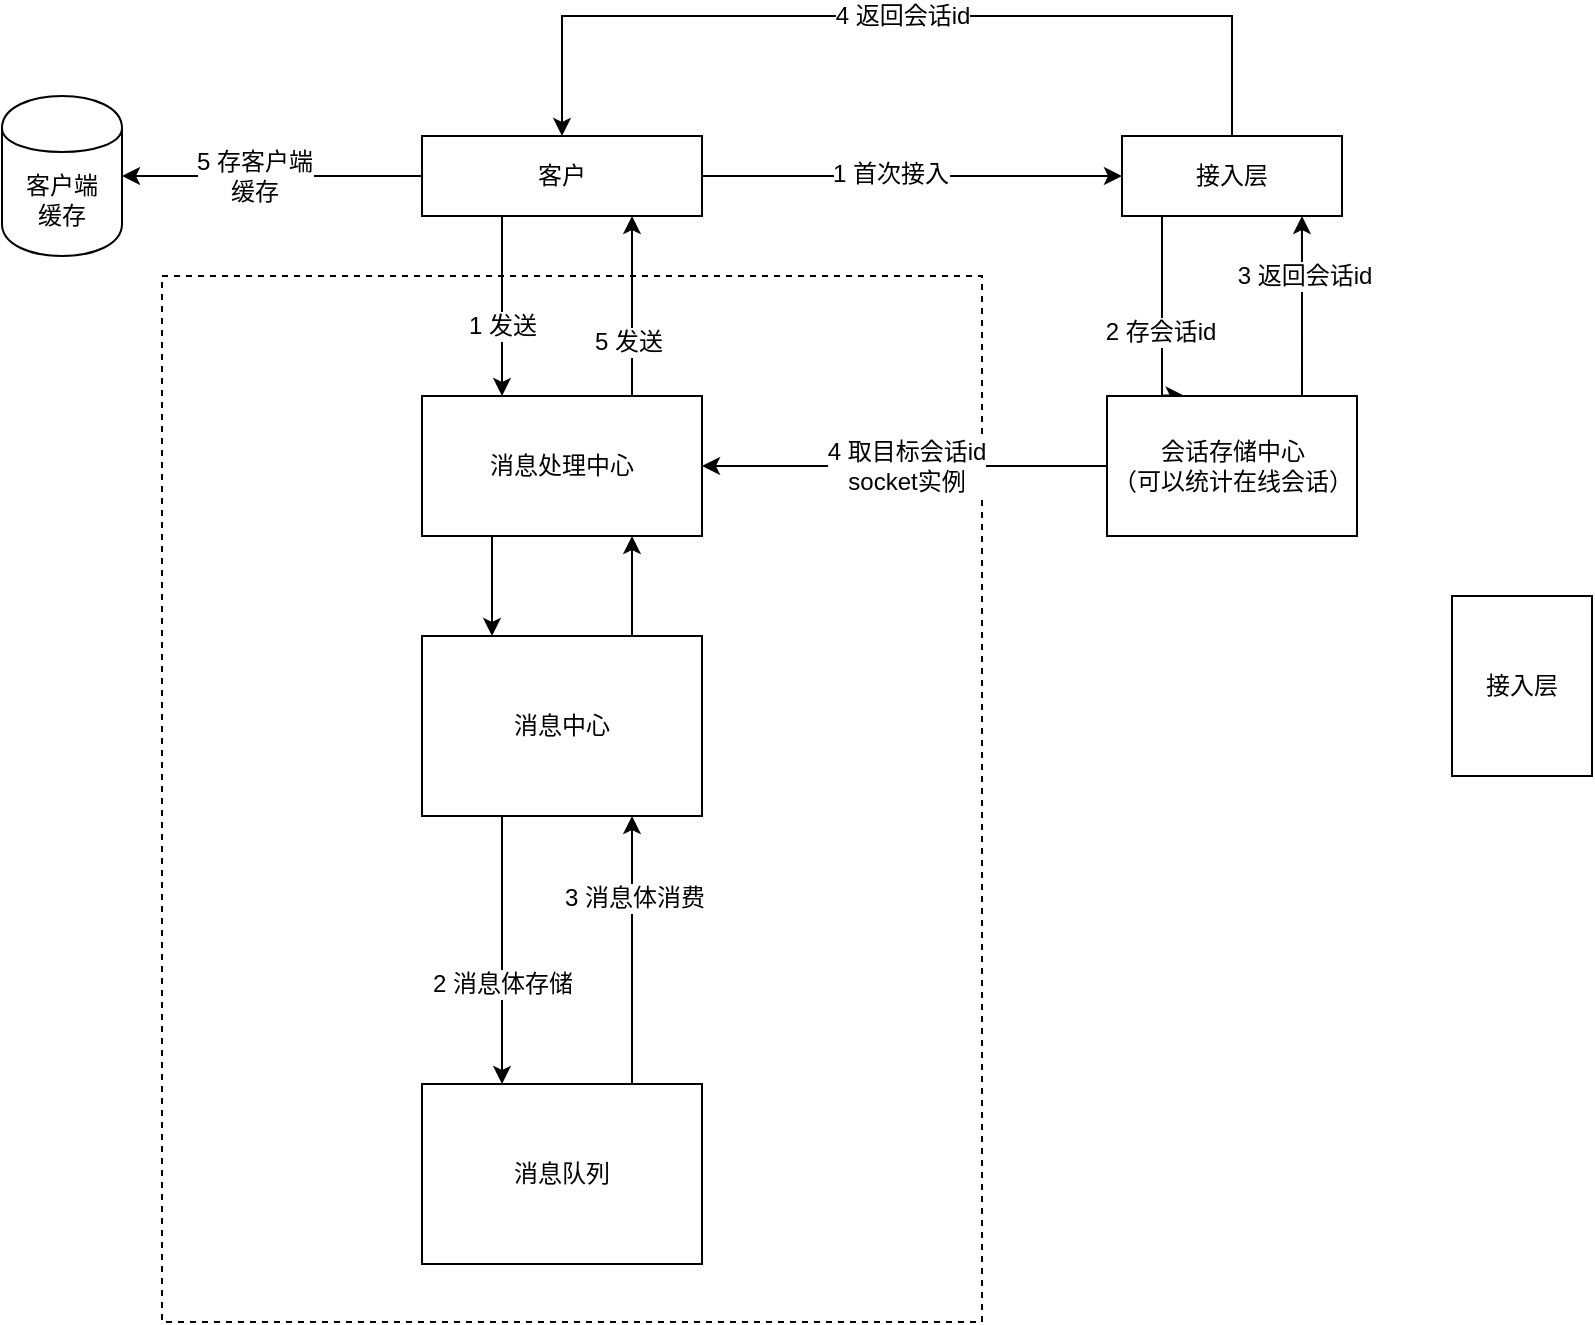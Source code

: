 <mxfile version="11.0.4" type="github"><diagram id="UHUpflMHdFGk2PIyAq20" name="第 1 页"><mxGraphModel dx="2012" dy="637" grid="1" gridSize="10" guides="1" tooltips="1" connect="1" arrows="1" fold="1" page="1" pageScale="1" pageWidth="827" pageHeight="1169" math="0" shadow="0"><root><mxCell id="0"/><mxCell id="1" parent="0"/><mxCell id="b_jkKoarcVCC3NnBa35l-51" value="" style="whiteSpace=wrap;html=1;dashed=1;" vertex="1" parent="1"><mxGeometry x="-90" y="180" width="410" height="523" as="geometry"/></mxCell><mxCell id="b_jkKoarcVCC3NnBa35l-10" style="edgeStyle=orthogonalEdgeStyle;rounded=0;orthogonalLoop=1;jettySize=auto;html=1;entryX=0;entryY=0.5;entryDx=0;entryDy=0;" edge="1" parent="1" source="b_jkKoarcVCC3NnBa35l-1" target="b_jkKoarcVCC3NnBa35l-4"><mxGeometry relative="1" as="geometry"/></mxCell><mxCell id="b_jkKoarcVCC3NnBa35l-11" value="1 首次接入" style="text;html=1;resizable=0;points=[];align=center;verticalAlign=middle;labelBackgroundColor=#ffffff;" vertex="1" connectable="0" parent="b_jkKoarcVCC3NnBa35l-10"><mxGeometry x="-0.107" y="1" relative="1" as="geometry"><mxPoint as="offset"/></mxGeometry></mxCell><mxCell id="b_jkKoarcVCC3NnBa35l-32" value="" style="edgeStyle=orthogonalEdgeStyle;rounded=0;orthogonalLoop=1;jettySize=auto;html=1;" edge="1" parent="1" source="b_jkKoarcVCC3NnBa35l-1" target="b_jkKoarcVCC3NnBa35l-31"><mxGeometry relative="1" as="geometry"><Array as="points"><mxPoint x="80" y="200"/><mxPoint x="80" y="200"/></Array></mxGeometry></mxCell><mxCell id="b_jkKoarcVCC3NnBa35l-34" value="1 发送" style="text;html=1;resizable=0;points=[];align=center;verticalAlign=middle;labelBackgroundColor=#ffffff;" vertex="1" connectable="0" parent="b_jkKoarcVCC3NnBa35l-32"><mxGeometry x="0.667" y="-4" relative="1" as="geometry"><mxPoint x="4" y="-20" as="offset"/></mxGeometry></mxCell><mxCell id="b_jkKoarcVCC3NnBa35l-48" value="" style="edgeStyle=orthogonalEdgeStyle;rounded=0;orthogonalLoop=1;jettySize=auto;html=1;entryX=1;entryY=0.5;entryDx=0;entryDy=0;" edge="1" parent="1" source="b_jkKoarcVCC3NnBa35l-1" target="b_jkKoarcVCC3NnBa35l-50"><mxGeometry relative="1" as="geometry"><mxPoint x="-100.0" y="130" as="targetPoint"/></mxGeometry></mxCell><mxCell id="b_jkKoarcVCC3NnBa35l-49" value="5 存客户端&lt;br&gt;缓存" style="text;html=1;resizable=0;points=[];align=center;verticalAlign=middle;labelBackgroundColor=#ffffff;" vertex="1" connectable="0" parent="b_jkKoarcVCC3NnBa35l-48"><mxGeometry x="0.686" y="2" relative="1" as="geometry"><mxPoint x="42.5" y="-2" as="offset"/></mxGeometry></mxCell><mxCell id="b_jkKoarcVCC3NnBa35l-1" value="客户" style="rounded=0;whiteSpace=wrap;html=1;" vertex="1" parent="1"><mxGeometry x="40" y="110" width="140" height="40" as="geometry"/></mxCell><mxCell id="b_jkKoarcVCC3NnBa35l-33" style="edgeStyle=orthogonalEdgeStyle;rounded=0;orthogonalLoop=1;jettySize=auto;html=1;exitX=0.75;exitY=0;exitDx=0;exitDy=0;" edge="1" parent="1" source="b_jkKoarcVCC3NnBa35l-31"><mxGeometry relative="1" as="geometry"><mxPoint x="145" y="150" as="targetPoint"/><Array as="points"><mxPoint x="145" y="150"/></Array></mxGeometry></mxCell><mxCell id="b_jkKoarcVCC3NnBa35l-35" value="5 发送" style="text;html=1;resizable=0;points=[];align=center;verticalAlign=middle;labelBackgroundColor=#ffffff;" vertex="1" connectable="0" parent="b_jkKoarcVCC3NnBa35l-33"><mxGeometry x="0.559" y="-3" relative="1" as="geometry"><mxPoint x="-5" y="43" as="offset"/></mxGeometry></mxCell><mxCell id="b_jkKoarcVCC3NnBa35l-36" style="edgeStyle=orthogonalEdgeStyle;rounded=0;orthogonalLoop=1;jettySize=auto;html=1;exitX=0.25;exitY=1;exitDx=0;exitDy=0;entryX=0.25;entryY=0;entryDx=0;entryDy=0;" edge="1" parent="1" source="b_jkKoarcVCC3NnBa35l-31" target="b_jkKoarcVCC3NnBa35l-2"><mxGeometry relative="1" as="geometry"/></mxCell><mxCell id="b_jkKoarcVCC3NnBa35l-31" value="消息处理中心" style="rounded=0;whiteSpace=wrap;html=1;" vertex="1" parent="1"><mxGeometry x="40" y="240" width="140" height="70" as="geometry"/></mxCell><mxCell id="b_jkKoarcVCC3NnBa35l-25" value="" style="edgeStyle=orthogonalEdgeStyle;rounded=0;orthogonalLoop=1;jettySize=auto;html=1;" edge="1" parent="1" source="b_jkKoarcVCC3NnBa35l-2" target="b_jkKoarcVCC3NnBa35l-24"><mxGeometry relative="1" as="geometry"><Array as="points"><mxPoint x="80" y="480"/><mxPoint x="80" y="480"/></Array></mxGeometry></mxCell><mxCell id="b_jkKoarcVCC3NnBa35l-27" value="2 消息体存储" style="text;html=1;resizable=0;points=[];align=center;verticalAlign=middle;labelBackgroundColor=#ffffff;" vertex="1" connectable="0" parent="b_jkKoarcVCC3NnBa35l-25"><mxGeometry x="-0.247" y="-1" relative="1" as="geometry"><mxPoint x="1" y="33" as="offset"/></mxGeometry></mxCell><mxCell id="b_jkKoarcVCC3NnBa35l-37" style="edgeStyle=orthogonalEdgeStyle;rounded=0;orthogonalLoop=1;jettySize=auto;html=1;exitX=0.75;exitY=0;exitDx=0;exitDy=0;entryX=0.75;entryY=1;entryDx=0;entryDy=0;" edge="1" parent="1" source="b_jkKoarcVCC3NnBa35l-2" target="b_jkKoarcVCC3NnBa35l-31"><mxGeometry relative="1" as="geometry"/></mxCell><mxCell id="b_jkKoarcVCC3NnBa35l-2" value="消息中心" style="rounded=0;whiteSpace=wrap;html=1;" vertex="1" parent="1"><mxGeometry x="40" y="360" width="140" height="90" as="geometry"/></mxCell><mxCell id="b_jkKoarcVCC3NnBa35l-28" style="edgeStyle=orthogonalEdgeStyle;rounded=0;orthogonalLoop=1;jettySize=auto;html=1;exitX=0.75;exitY=0;exitDx=0;exitDy=0;entryX=0.75;entryY=1;entryDx=0;entryDy=0;" edge="1" parent="1" source="b_jkKoarcVCC3NnBa35l-24" target="b_jkKoarcVCC3NnBa35l-2"><mxGeometry relative="1" as="geometry"/></mxCell><mxCell id="b_jkKoarcVCC3NnBa35l-29" value="3 消息体消费" style="text;html=1;resizable=0;points=[];align=center;verticalAlign=middle;labelBackgroundColor=#ffffff;" vertex="1" connectable="0" parent="b_jkKoarcVCC3NnBa35l-28"><mxGeometry x="0.728" y="-1" relative="1" as="geometry"><mxPoint y="23" as="offset"/></mxGeometry></mxCell><mxCell id="b_jkKoarcVCC3NnBa35l-24" value="消息队列" style="rounded=0;whiteSpace=wrap;html=1;" vertex="1" parent="1"><mxGeometry x="40" y="584" width="140" height="90" as="geometry"/></mxCell><mxCell id="b_jkKoarcVCC3NnBa35l-3" value="接入层" style="rounded=0;whiteSpace=wrap;html=1;" vertex="1" parent="1"><mxGeometry x="555" y="340" width="70" height="90" as="geometry"/></mxCell><mxCell id="b_jkKoarcVCC3NnBa35l-12" style="edgeStyle=orthogonalEdgeStyle;rounded=0;orthogonalLoop=1;jettySize=auto;html=1;entryX=0.5;entryY=0;entryDx=0;entryDy=0;" edge="1" parent="1" source="b_jkKoarcVCC3NnBa35l-4" target="b_jkKoarcVCC3NnBa35l-1"><mxGeometry relative="1" as="geometry"><Array as="points"><mxPoint x="445" y="50"/><mxPoint x="110" y="50"/></Array></mxGeometry></mxCell><mxCell id="b_jkKoarcVCC3NnBa35l-13" value="4 返回会话id" style="text;html=1;resizable=0;points=[];align=center;verticalAlign=middle;labelBackgroundColor=#ffffff;" vertex="1" connectable="0" parent="b_jkKoarcVCC3NnBa35l-12"><mxGeometry x="0.002" y="1" relative="1" as="geometry"><mxPoint x="2.5" y="-1" as="offset"/></mxGeometry></mxCell><mxCell id="b_jkKoarcVCC3NnBa35l-16" value="" style="edgeStyle=orthogonalEdgeStyle;rounded=0;orthogonalLoop=1;jettySize=auto;html=1;entryX=0.307;entryY=-0.003;entryDx=0;entryDy=0;entryPerimeter=0;" edge="1" parent="1" source="b_jkKoarcVCC3NnBa35l-4" target="b_jkKoarcVCC3NnBa35l-7"><mxGeometry relative="1" as="geometry"><mxPoint x="620" y="190" as="targetPoint"/><Array as="points"><mxPoint x="410" y="240"/></Array></mxGeometry></mxCell><mxCell id="b_jkKoarcVCC3NnBa35l-17" value="2 存会话id" style="text;html=1;resizable=0;points=[];align=center;verticalAlign=middle;labelBackgroundColor=#ffffff;" vertex="1" connectable="0" parent="b_jkKoarcVCC3NnBa35l-16"><mxGeometry x="0.312" y="-3" relative="1" as="geometry"><mxPoint x="2" y="-8.5" as="offset"/></mxGeometry></mxCell><mxCell id="b_jkKoarcVCC3NnBa35l-4" value="接入层" style="rounded=0;whiteSpace=wrap;html=1;" vertex="1" parent="1"><mxGeometry x="390" y="110" width="110" height="40" as="geometry"/></mxCell><mxCell id="b_jkKoarcVCC3NnBa35l-42" style="edgeStyle=orthogonalEdgeStyle;rounded=0;orthogonalLoop=1;jettySize=auto;html=1;entryX=1;entryY=0.5;entryDx=0;entryDy=0;" edge="1" parent="1" source="b_jkKoarcVCC3NnBa35l-7" target="b_jkKoarcVCC3NnBa35l-31"><mxGeometry relative="1" as="geometry"/></mxCell><mxCell id="b_jkKoarcVCC3NnBa35l-43" value="4 取目标会话id&lt;br&gt;socket实例" style="text;html=1;resizable=0;points=[];align=center;verticalAlign=middle;labelBackgroundColor=#ffffff;" vertex="1" connectable="0" parent="b_jkKoarcVCC3NnBa35l-42"><mxGeometry x="0.714" y="2" relative="1" as="geometry"><mxPoint x="73" y="-2" as="offset"/></mxGeometry></mxCell><mxCell id="b_jkKoarcVCC3NnBa35l-45" style="edgeStyle=orthogonalEdgeStyle;rounded=0;orthogonalLoop=1;jettySize=auto;html=1;entryX=0.818;entryY=1;entryDx=0;entryDy=0;entryPerimeter=0;" edge="1" parent="1" source="b_jkKoarcVCC3NnBa35l-7" target="b_jkKoarcVCC3NnBa35l-4"><mxGeometry relative="1" as="geometry"><Array as="points"><mxPoint x="480" y="230"/><mxPoint x="480" y="230"/></Array></mxGeometry></mxCell><mxCell id="b_jkKoarcVCC3NnBa35l-46" value="3 返回会话id" style="text;html=1;resizable=0;points=[];align=center;verticalAlign=middle;labelBackgroundColor=#ffffff;" vertex="1" connectable="0" parent="b_jkKoarcVCC3NnBa35l-45"><mxGeometry x="0.748" y="-1" relative="1" as="geometry"><mxPoint y="18.5" as="offset"/></mxGeometry></mxCell><mxCell id="b_jkKoarcVCC3NnBa35l-7" value="会话存储中心&lt;br&gt;（可以统计在线会话）" style="rounded=0;whiteSpace=wrap;html=1;" vertex="1" parent="1"><mxGeometry x="382.5" y="240" width="125" height="70" as="geometry"/></mxCell><mxCell id="b_jkKoarcVCC3NnBa35l-50" value="客户端&lt;br&gt;缓存" style="shape=cylinder;whiteSpace=wrap;html=1;boundedLbl=1;backgroundOutline=1;" vertex="1" parent="1"><mxGeometry x="-170" y="90" width="60" height="80" as="geometry"/></mxCell></root></mxGraphModel></diagram></mxfile>
